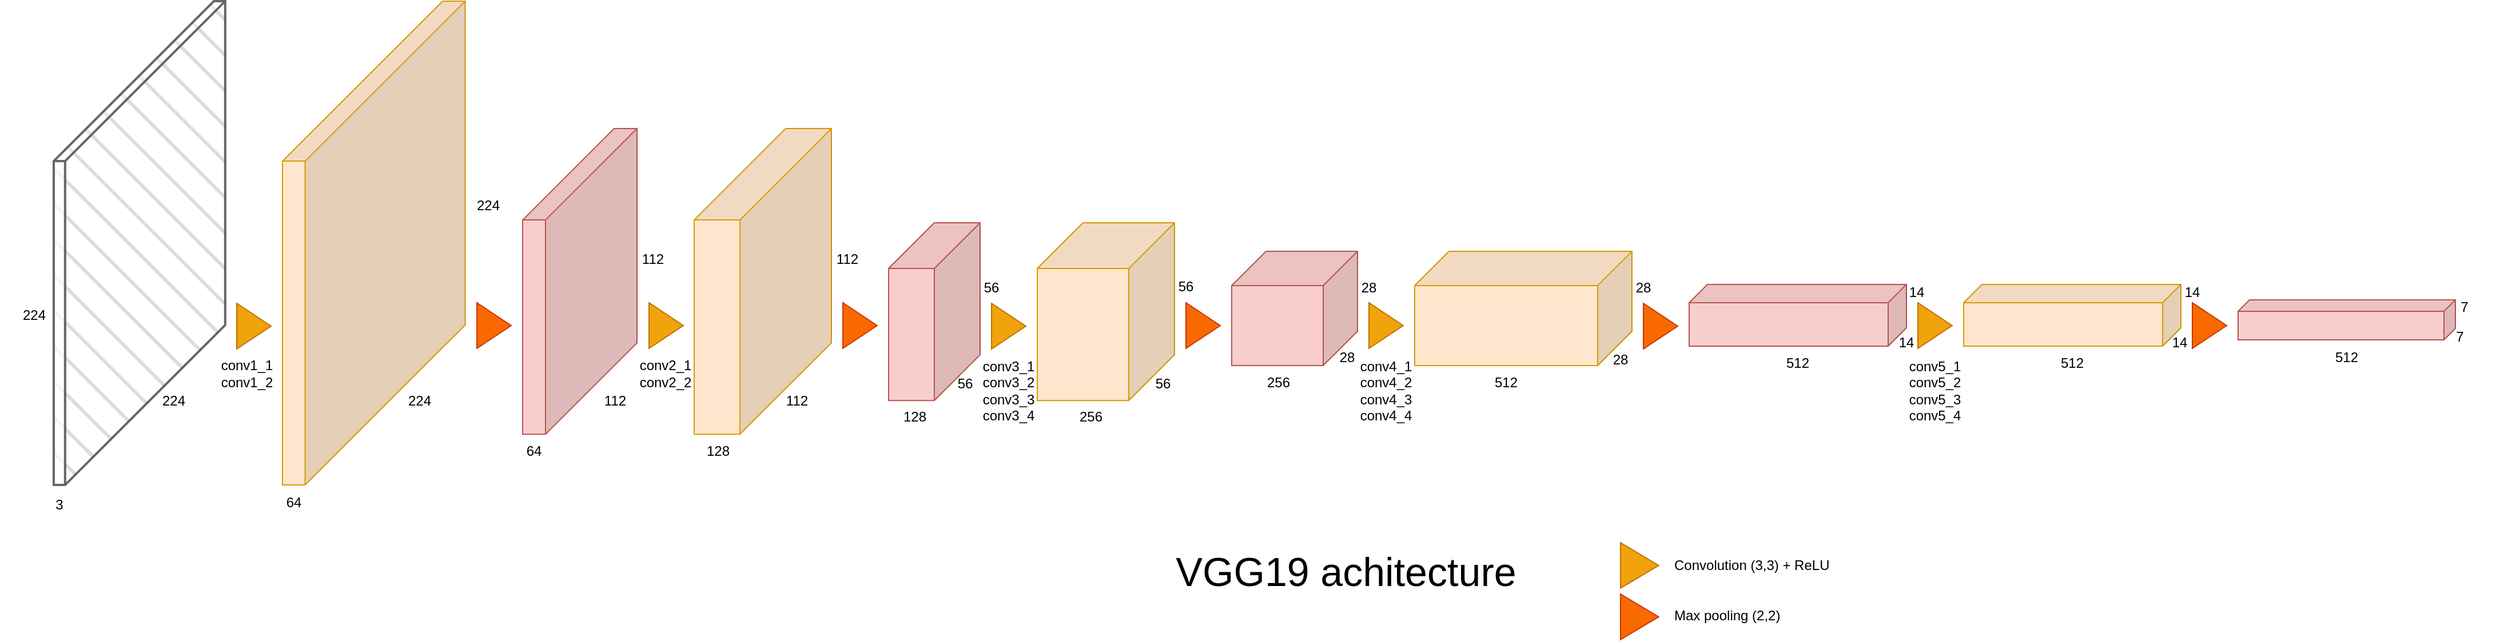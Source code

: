 <mxfile version="23.1.1" type="device">
  <diagram name="Page-1" id="kXCy2BvgLcUVjMeyuTPK">
    <mxGraphModel dx="4300" dy="1783" grid="1" gridSize="10" guides="1" tooltips="1" connect="1" arrows="1" fold="1" page="1" pageScale="1" pageWidth="827" pageHeight="1169" math="0" shadow="0">
      <root>
        <mxCell id="0" />
        <mxCell id="1" parent="0" />
        <mxCell id="oGFM9A4cGJB31FRSE_eE-1" value="" style="shape=cube;whiteSpace=wrap;html=1;boundedLbl=1;backgroundOutline=1;darkOpacity=0.05;darkOpacity2=0.1;flipH=1;flipV=0;size=140;fillColor=#ffe6cc;strokeColor=#d79b00;" vertex="1" parent="1">
          <mxGeometry x="90" y="156.03" width="159.79" height="423.53" as="geometry" />
        </mxCell>
        <mxCell id="oGFM9A4cGJB31FRSE_eE-2" value="" style="shape=cube;whiteSpace=wrap;html=1;boundedLbl=1;backgroundOutline=1;darkOpacity=0.05;darkOpacity2=0.1;flipH=1;flipV=0;size=80;fillColor=#f8cecc;strokeColor=#b85450;" vertex="1" parent="1">
          <mxGeometry x="300" y="267.53" width="100" height="267.64" as="geometry" />
        </mxCell>
        <mxCell id="oGFM9A4cGJB31FRSE_eE-3" value="" style="shape=cube;whiteSpace=wrap;html=1;boundedLbl=1;backgroundOutline=1;darkOpacity=0.05;darkOpacity2=0.1;flipH=1;flipV=0;size=80;fillColor=#ffe6cc;strokeColor=#d79b00;" vertex="1" parent="1">
          <mxGeometry x="450" y="267.53" width="120" height="267.64" as="geometry" />
        </mxCell>
        <mxCell id="oGFM9A4cGJB31FRSE_eE-4" value="" style="shape=cube;whiteSpace=wrap;html=1;boundedLbl=1;backgroundOutline=1;darkOpacity=0.05;darkOpacity2=0.1;flipH=1;flipV=0;size=40;fillColor=#f8cecc;strokeColor=#b85450;" vertex="1" parent="1">
          <mxGeometry x="620" y="350" width="80" height="155.58" as="geometry" />
        </mxCell>
        <mxCell id="oGFM9A4cGJB31FRSE_eE-5" value="" style="shape=cube;whiteSpace=wrap;html=1;boundedLbl=1;backgroundOutline=1;darkOpacity=0.05;darkOpacity2=0.1;flipH=1;flipV=0;size=40;fillColor=#ffe6cc;strokeColor=#d79b00;" vertex="1" parent="1">
          <mxGeometry x="750" y="350" width="120" height="155.58" as="geometry" />
        </mxCell>
        <mxCell id="oGFM9A4cGJB31FRSE_eE-7" value="" style="shape=cube;whiteSpace=wrap;html=1;boundedLbl=1;backgroundOutline=1;darkOpacity=0.05;darkOpacity2=0.1;flipH=1;flipV=0;size=30;fillColor=#f8cecc;strokeColor=#b85450;" vertex="1" parent="1">
          <mxGeometry x="920" y="375" width="110" height="100" as="geometry" />
        </mxCell>
        <mxCell id="oGFM9A4cGJB31FRSE_eE-8" value="" style="shape=cube;whiteSpace=wrap;html=1;boundedLbl=1;backgroundOutline=1;darkOpacity=0.05;darkOpacity2=0.1;flipH=1;flipV=0;size=30;fillColor=#ffe6cc;strokeColor=#d79b00;" vertex="1" parent="1">
          <mxGeometry x="1080" y="375" width="190" height="100" as="geometry" />
        </mxCell>
        <mxCell id="oGFM9A4cGJB31FRSE_eE-9" value="" style="shape=cube;whiteSpace=wrap;html=1;boundedLbl=1;backgroundOutline=1;darkOpacity=0.05;darkOpacity2=0.1;flipH=1;flipV=0;size=16;fillColor=#f8cecc;strokeColor=#b85450;" vertex="1" parent="1">
          <mxGeometry x="1320" y="404" width="190" height="54" as="geometry" />
        </mxCell>
        <mxCell id="oGFM9A4cGJB31FRSE_eE-10" value="" style="shape=cube;whiteSpace=wrap;html=1;boundedLbl=1;backgroundOutline=1;darkOpacity=0.05;darkOpacity2=0.1;flipH=1;flipV=0;size=16;fillColor=#ffe6cc;strokeColor=#d79b00;" vertex="1" parent="1">
          <mxGeometry x="1560" y="404" width="190" height="54" as="geometry" />
        </mxCell>
        <mxCell id="oGFM9A4cGJB31FRSE_eE-11" value="" style="shape=cube;whiteSpace=wrap;html=1;boundedLbl=1;backgroundOutline=1;darkOpacity=0.05;darkOpacity2=0.1;flipH=1;flipV=0;size=10;fillColor=#f8cecc;strokeColor=#b85450;" vertex="1" parent="1">
          <mxGeometry x="1800" y="417.5" width="190" height="35" as="geometry" />
        </mxCell>
        <mxCell id="oGFM9A4cGJB31FRSE_eE-12" value="" style="triangle;whiteSpace=wrap;html=1;fillColor=#fa6800;strokeColor=#C73500;fontColor=#000000;" vertex="1" parent="1">
          <mxGeometry x="260" y="420" width="30" height="40" as="geometry" />
        </mxCell>
        <mxCell id="oGFM9A4cGJB31FRSE_eE-13" value="" style="triangle;whiteSpace=wrap;html=1;fillColor=#f0a30a;fontColor=#000000;strokeColor=#BD7000;" vertex="1" parent="1">
          <mxGeometry x="410.5" y="420" width="30" height="40" as="geometry" />
        </mxCell>
        <mxCell id="oGFM9A4cGJB31FRSE_eE-14" value="" style="triangle;whiteSpace=wrap;html=1;fillColor=#fa6800;strokeColor=#C73500;fontColor=#000000;" vertex="1" parent="1">
          <mxGeometry x="580" y="420" width="30" height="40" as="geometry" />
        </mxCell>
        <mxCell id="oGFM9A4cGJB31FRSE_eE-15" value="" style="triangle;whiteSpace=wrap;html=1;fillColor=#f0a30a;fontColor=#000000;strokeColor=#BD7000;" vertex="1" parent="1">
          <mxGeometry x="710" y="420.5" width="30" height="40" as="geometry" />
        </mxCell>
        <mxCell id="oGFM9A4cGJB31FRSE_eE-16" value="" style="triangle;whiteSpace=wrap;html=1;fillColor=#fa6800;fontColor=#000000;strokeColor=#C73500;" vertex="1" parent="1">
          <mxGeometry x="880" y="420" width="30" height="40" as="geometry" />
        </mxCell>
        <mxCell id="oGFM9A4cGJB31FRSE_eE-17" value="" style="triangle;whiteSpace=wrap;html=1;fillColor=#f0a30a;fontColor=#000000;strokeColor=#BD7000;" vertex="1" parent="1">
          <mxGeometry x="1040" y="420" width="30" height="40" as="geometry" />
        </mxCell>
        <mxCell id="oGFM9A4cGJB31FRSE_eE-18" value="" style="triangle;whiteSpace=wrap;html=1;fillColor=#fa6800;fontColor=#000000;strokeColor=#C73500;" vertex="1" parent="1">
          <mxGeometry x="1280" y="420.5" width="30" height="40" as="geometry" />
        </mxCell>
        <mxCell id="oGFM9A4cGJB31FRSE_eE-19" value="" style="triangle;whiteSpace=wrap;html=1;fillColor=#f0a30a;fontColor=#000000;strokeColor=#BD7000;" vertex="1" parent="1">
          <mxGeometry x="1520" y="420" width="30" height="40" as="geometry" />
        </mxCell>
        <mxCell id="oGFM9A4cGJB31FRSE_eE-20" value="" style="triangle;whiteSpace=wrap;html=1;fillColor=#fa6800;fontColor=#000000;strokeColor=#C73500;" vertex="1" parent="1">
          <mxGeometry x="1760" y="420" width="30" height="40" as="geometry" />
        </mxCell>
        <mxCell id="oGFM9A4cGJB31FRSE_eE-21" value="" style="shape=cube;whiteSpace=wrap;html=1;boundedLbl=1;backgroundOutline=1;darkOpacity=0.05;darkOpacity2=0.1;flipH=1;flipV=0;size=140;fillColor=#f5f5f5;strokeColor=#666666;fontColor=#333333;fillStyle=hatch;strokeWidth=2;" vertex="1" parent="1">
          <mxGeometry x="-110" y="156.03" width="149.91" height="423.53" as="geometry" />
        </mxCell>
        <mxCell id="oGFM9A4cGJB31FRSE_eE-22" value="" style="triangle;whiteSpace=wrap;html=1;fillColor=#f0a30a;fontColor=#000000;strokeColor=#BD7000;" vertex="1" parent="1">
          <mxGeometry x="50" y="420.5" width="30" height="40" as="geometry" />
        </mxCell>
        <mxCell id="oGFM9A4cGJB31FRSE_eE-23" value="Convolution (3,3) + ReLU" style="text;html=1;strokeColor=none;fillColor=none;align=left;verticalAlign=middle;whiteSpace=wrap;rounded=0;" vertex="1" parent="1">
          <mxGeometry x="1305" y="635" width="150" height="30" as="geometry" />
        </mxCell>
        <mxCell id="oGFM9A4cGJB31FRSE_eE-24" value="Max pooling (2,2)" style="text;html=1;strokeColor=none;fillColor=none;align=left;verticalAlign=middle;whiteSpace=wrap;rounded=0;" vertex="1" parent="1">
          <mxGeometry x="1305" y="678.53" width="100" height="30" as="geometry" />
        </mxCell>
        <mxCell id="oGFM9A4cGJB31FRSE_eE-29" value="" style="triangle;whiteSpace=wrap;html=1;fillColor=#f0a30a;fontColor=#000000;strokeColor=#BD7000;" vertex="1" parent="1">
          <mxGeometry x="1259.998" y="630" width="33.358" height="39.879" as="geometry" />
        </mxCell>
        <mxCell id="oGFM9A4cGJB31FRSE_eE-30" value="" style="triangle;whiteSpace=wrap;html=1;fillColor=#fa6800;fontColor=#000000;strokeColor=#C73500;" vertex="1" parent="1">
          <mxGeometry x="1259.998" y="675" width="33.358" height="39.879" as="geometry" />
        </mxCell>
        <mxCell id="oGFM9A4cGJB31FRSE_eE-34" value="224" style="text;html=1;strokeColor=none;fillColor=none;align=center;verticalAlign=middle;whiteSpace=wrap;rounded=0;" vertex="1" parent="1">
          <mxGeometry x="-35" y="491.17" width="60" height="30" as="geometry" />
        </mxCell>
        <mxCell id="oGFM9A4cGJB31FRSE_eE-35" value="224" style="text;html=1;strokeColor=none;fillColor=none;align=center;verticalAlign=middle;whiteSpace=wrap;rounded=0;" vertex="1" parent="1">
          <mxGeometry x="-157" y="415.5" width="60" height="30" as="geometry" />
        </mxCell>
        <mxCell id="oGFM9A4cGJB31FRSE_eE-36" value="3" style="text;html=1;strokeColor=none;fillColor=none;align=center;verticalAlign=middle;whiteSpace=wrap;rounded=0;" vertex="1" parent="1">
          <mxGeometry x="-135" y="582.0" width="60" height="30" as="geometry" />
        </mxCell>
        <mxCell id="oGFM9A4cGJB31FRSE_eE-37" value="64" style="text;html=1;strokeColor=none;fillColor=none;align=center;verticalAlign=middle;whiteSpace=wrap;rounded=0;" vertex="1" parent="1">
          <mxGeometry x="70" y="579.56" width="60" height="30" as="geometry" />
        </mxCell>
        <mxCell id="oGFM9A4cGJB31FRSE_eE-38" value="64" style="text;html=1;strokeColor=none;fillColor=none;align=center;verticalAlign=middle;whiteSpace=wrap;rounded=0;" vertex="1" parent="1">
          <mxGeometry x="280" y="535.17" width="60" height="30" as="geometry" />
        </mxCell>
        <mxCell id="oGFM9A4cGJB31FRSE_eE-39" value="128" style="text;html=1;strokeColor=none;fillColor=none;align=center;verticalAlign=middle;whiteSpace=wrap;rounded=0;" vertex="1" parent="1">
          <mxGeometry x="440.5" y="535.17" width="60" height="30" as="geometry" />
        </mxCell>
        <mxCell id="oGFM9A4cGJB31FRSE_eE-40" value="128" style="text;html=1;strokeColor=none;fillColor=none;align=center;verticalAlign=middle;whiteSpace=wrap;rounded=0;" vertex="1" parent="1">
          <mxGeometry x="613" y="505.17" width="60" height="30" as="geometry" />
        </mxCell>
        <mxCell id="oGFM9A4cGJB31FRSE_eE-41" value="256" style="text;html=1;strokeColor=none;fillColor=none;align=center;verticalAlign=middle;whiteSpace=wrap;rounded=0;" vertex="1" parent="1">
          <mxGeometry x="767" y="505.17" width="60" height="30" as="geometry" />
        </mxCell>
        <mxCell id="oGFM9A4cGJB31FRSE_eE-42" value="256" style="text;html=1;strokeColor=none;fillColor=none;align=center;verticalAlign=middle;whiteSpace=wrap;rounded=0;" vertex="1" parent="1">
          <mxGeometry x="931" y="475.0" width="60" height="30" as="geometry" />
        </mxCell>
        <mxCell id="oGFM9A4cGJB31FRSE_eE-43" value="512" style="text;html=1;strokeColor=none;fillColor=none;align=center;verticalAlign=middle;whiteSpace=wrap;rounded=0;" vertex="1" parent="1">
          <mxGeometry x="1130" y="475.0" width="60" height="30" as="geometry" />
        </mxCell>
        <mxCell id="oGFM9A4cGJB31FRSE_eE-44" value="512" style="text;html=1;strokeColor=none;fillColor=none;align=center;verticalAlign=middle;whiteSpace=wrap;rounded=0;" vertex="1" parent="1">
          <mxGeometry x="1385" y="458.0" width="60" height="30" as="geometry" />
        </mxCell>
        <mxCell id="oGFM9A4cGJB31FRSE_eE-45" value="512" style="text;html=1;strokeColor=none;fillColor=none;align=center;verticalAlign=middle;whiteSpace=wrap;rounded=0;" vertex="1" parent="1">
          <mxGeometry x="1625" y="458.0" width="60" height="30" as="geometry" />
        </mxCell>
        <mxCell id="oGFM9A4cGJB31FRSE_eE-46" value="512" style="text;html=1;strokeColor=none;fillColor=none;align=center;verticalAlign=middle;whiteSpace=wrap;rounded=0;" vertex="1" parent="1">
          <mxGeometry x="1865" y="452.5" width="60" height="30" as="geometry" />
        </mxCell>
        <mxCell id="oGFM9A4cGJB31FRSE_eE-47" value="224" style="text;html=1;strokeColor=none;fillColor=none;align=center;verticalAlign=middle;whiteSpace=wrap;rounded=0;" vertex="1" parent="1">
          <mxGeometry x="180" y="491.17" width="60" height="30" as="geometry" />
        </mxCell>
        <mxCell id="oGFM9A4cGJB31FRSE_eE-48" value="224" style="text;html=1;strokeColor=none;fillColor=none;align=center;verticalAlign=middle;whiteSpace=wrap;rounded=0;" vertex="1" parent="1">
          <mxGeometry x="240" y="320" width="60" height="30" as="geometry" />
        </mxCell>
        <mxCell id="oGFM9A4cGJB31FRSE_eE-49" value="112" style="text;html=1;strokeColor=none;fillColor=none;align=center;verticalAlign=middle;whiteSpace=wrap;rounded=0;" vertex="1" parent="1">
          <mxGeometry x="350.5" y="491.17" width="60" height="30" as="geometry" />
        </mxCell>
        <mxCell id="oGFM9A4cGJB31FRSE_eE-51" value="112" style="text;html=1;strokeColor=none;fillColor=none;align=center;verticalAlign=middle;whiteSpace=wrap;rounded=0;" vertex="1" parent="1">
          <mxGeometry x="384" y="367" width="60" height="30" as="geometry" />
        </mxCell>
        <mxCell id="oGFM9A4cGJB31FRSE_eE-52" value="112" style="text;html=1;strokeColor=none;fillColor=none;align=center;verticalAlign=middle;whiteSpace=wrap;rounded=0;" vertex="1" parent="1">
          <mxGeometry x="554" y="367" width="60" height="30" as="geometry" />
        </mxCell>
        <mxCell id="oGFM9A4cGJB31FRSE_eE-53" value="112" style="text;html=1;strokeColor=none;fillColor=none;align=center;verticalAlign=middle;whiteSpace=wrap;rounded=0;" vertex="1" parent="1">
          <mxGeometry x="510" y="491.17" width="60" height="30" as="geometry" />
        </mxCell>
        <mxCell id="oGFM9A4cGJB31FRSE_eE-54" value="56" style="text;html=1;strokeColor=none;fillColor=none;align=center;verticalAlign=middle;whiteSpace=wrap;rounded=0;" vertex="1" parent="1">
          <mxGeometry x="657" y="475.58" width="60" height="30" as="geometry" />
        </mxCell>
        <mxCell id="oGFM9A4cGJB31FRSE_eE-55" value="56" style="text;html=1;strokeColor=none;fillColor=none;align=center;verticalAlign=middle;whiteSpace=wrap;rounded=0;" vertex="1" parent="1">
          <mxGeometry x="680" y="391.5" width="60" height="30" as="geometry" />
        </mxCell>
        <mxCell id="oGFM9A4cGJB31FRSE_eE-56" value="56" style="text;html=1;strokeColor=none;fillColor=none;align=center;verticalAlign=middle;whiteSpace=wrap;rounded=0;" vertex="1" parent="1">
          <mxGeometry x="850" y="390.5" width="60" height="30" as="geometry" />
        </mxCell>
        <mxCell id="oGFM9A4cGJB31FRSE_eE-57" value="56" style="text;html=1;strokeColor=none;fillColor=none;align=center;verticalAlign=middle;whiteSpace=wrap;rounded=0;" vertex="1" parent="1">
          <mxGeometry x="830" y="475.58" width="60" height="30" as="geometry" />
        </mxCell>
        <mxCell id="oGFM9A4cGJB31FRSE_eE-58" value="28" style="text;html=1;strokeColor=none;fillColor=none;align=center;verticalAlign=middle;whiteSpace=wrap;rounded=0;" vertex="1" parent="1">
          <mxGeometry x="991" y="452.5" width="60" height="30" as="geometry" />
        </mxCell>
        <mxCell id="oGFM9A4cGJB31FRSE_eE-59" value="28" style="text;html=1;strokeColor=none;fillColor=none;align=center;verticalAlign=middle;whiteSpace=wrap;rounded=0;" vertex="1" parent="1">
          <mxGeometry x="1010" y="391.5" width="60" height="30" as="geometry" />
        </mxCell>
        <mxCell id="oGFM9A4cGJB31FRSE_eE-60" value="28" style="text;html=1;strokeColor=none;fillColor=none;align=center;verticalAlign=middle;whiteSpace=wrap;rounded=0;" vertex="1" parent="1">
          <mxGeometry x="1250" y="391.5" width="60" height="30" as="geometry" />
        </mxCell>
        <mxCell id="oGFM9A4cGJB31FRSE_eE-61" value="28" style="text;html=1;strokeColor=none;fillColor=none;align=center;verticalAlign=middle;whiteSpace=wrap;rounded=0;" vertex="1" parent="1">
          <mxGeometry x="1230" y="454.58" width="60" height="30" as="geometry" />
        </mxCell>
        <mxCell id="oGFM9A4cGJB31FRSE_eE-62" value="14" style="text;html=1;strokeColor=none;fillColor=none;align=center;verticalAlign=middle;whiteSpace=wrap;rounded=0;" vertex="1" parent="1">
          <mxGeometry x="1480" y="440" width="60" height="30" as="geometry" />
        </mxCell>
        <mxCell id="oGFM9A4cGJB31FRSE_eE-63" value="14" style="text;html=1;strokeColor=none;fillColor=none;align=center;verticalAlign=middle;whiteSpace=wrap;rounded=0;" vertex="1" parent="1">
          <mxGeometry x="1489" y="396" width="60" height="30" as="geometry" />
        </mxCell>
        <mxCell id="oGFM9A4cGJB31FRSE_eE-64" value="14" style="text;html=1;strokeColor=none;fillColor=none;align=center;verticalAlign=middle;whiteSpace=wrap;rounded=0;" vertex="1" parent="1">
          <mxGeometry x="1730" y="396" width="60" height="30" as="geometry" />
        </mxCell>
        <mxCell id="oGFM9A4cGJB31FRSE_eE-65" value="14" style="text;html=1;strokeColor=none;fillColor=none;align=center;verticalAlign=middle;whiteSpace=wrap;rounded=0;" vertex="1" parent="1">
          <mxGeometry x="1719" y="440" width="60" height="30" as="geometry" />
        </mxCell>
        <mxCell id="oGFM9A4cGJB31FRSE_eE-66" value="7" style="text;html=1;strokeColor=none;fillColor=none;align=center;verticalAlign=middle;whiteSpace=wrap;rounded=0;" vertex="1" parent="1">
          <mxGeometry x="1968" y="409" width="60" height="30" as="geometry" />
        </mxCell>
        <mxCell id="oGFM9A4cGJB31FRSE_eE-67" value="7" style="text;html=1;strokeColor=none;fillColor=none;align=center;verticalAlign=middle;whiteSpace=wrap;rounded=0;" vertex="1" parent="1">
          <mxGeometry x="1964" y="435" width="60" height="30" as="geometry" />
        </mxCell>
        <mxCell id="oGFM9A4cGJB31FRSE_eE-68" value="VGG19 achitecture" style="text;html=1;strokeColor=none;fillColor=none;align=center;verticalAlign=middle;whiteSpace=wrap;rounded=0;fontSize=35;" vertex="1" parent="1">
          <mxGeometry x="865" y="630" width="310" height="50" as="geometry" />
        </mxCell>
        <mxCell id="oGFM9A4cGJB31FRSE_eE-69" value="conv1_1&lt;br&gt;conv1_2" style="text;html=1;strokeColor=none;fillColor=none;align=center;verticalAlign=middle;whiteSpace=wrap;rounded=0;" vertex="1" parent="1">
          <mxGeometry x="29" y="467.0" width="60" height="30" as="geometry" />
        </mxCell>
        <mxCell id="oGFM9A4cGJB31FRSE_eE-70" value="conv2_1&lt;br&gt;conv2_2" style="text;html=1;strokeColor=none;fillColor=none;align=center;verticalAlign=middle;whiteSpace=wrap;rounded=0;" vertex="1" parent="1">
          <mxGeometry x="395" y="467.0" width="60" height="30" as="geometry" />
        </mxCell>
        <mxCell id="oGFM9A4cGJB31FRSE_eE-71" value="conv3_1&lt;br&gt;conv3_2&lt;br&gt;conv3_3&lt;br&gt;conv3_4" style="text;html=1;strokeColor=none;fillColor=none;align=center;verticalAlign=middle;whiteSpace=wrap;rounded=0;" vertex="1" parent="1">
          <mxGeometry x="695" y="467" width="60" height="60" as="geometry" />
        </mxCell>
        <mxCell id="oGFM9A4cGJB31FRSE_eE-72" value="conv4_1&lt;br&gt;conv4_2&lt;br&gt;conv4_3&lt;br&gt;conv4_4" style="text;html=1;strokeColor=none;fillColor=none;align=center;verticalAlign=middle;whiteSpace=wrap;rounded=0;" vertex="1" parent="1">
          <mxGeometry x="1025" y="467.0" width="60" height="60" as="geometry" />
        </mxCell>
        <mxCell id="oGFM9A4cGJB31FRSE_eE-73" value="conv5_1&lt;br&gt;conv5_2&lt;br&gt;conv5_3&lt;br&gt;conv5_4" style="text;html=1;strokeColor=none;fillColor=none;align=center;verticalAlign=middle;whiteSpace=wrap;rounded=0;" vertex="1" parent="1">
          <mxGeometry x="1505" y="467.0" width="60" height="60" as="geometry" />
        </mxCell>
      </root>
    </mxGraphModel>
  </diagram>
</mxfile>
